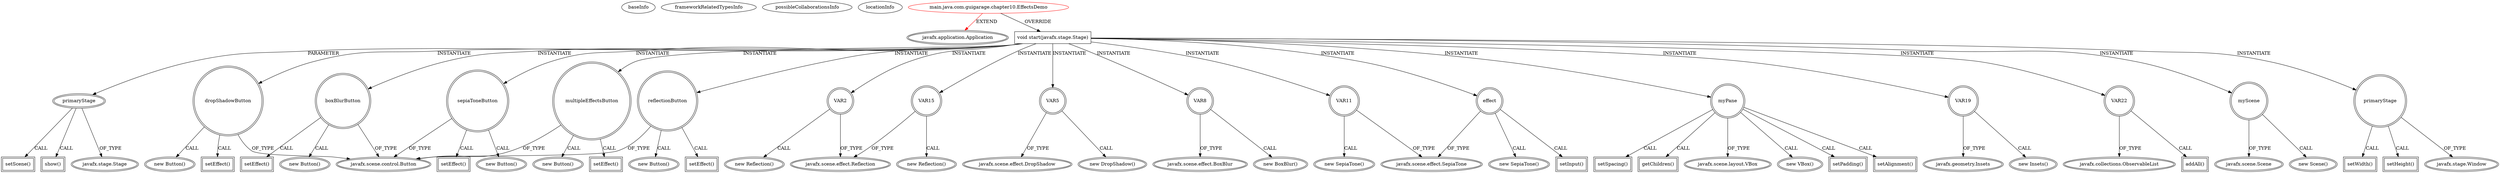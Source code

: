 digraph {
baseInfo[graphId=2841,category="extension_graph",isAnonymous=false,possibleRelation=false]
frameworkRelatedTypesInfo[0="javafx.application.Application"]
possibleCollaborationsInfo[]
locationInfo[projectName="guigarage-mastering-javafx-controls",filePath="/guigarage-mastering-javafx-controls/mastering-javafx-controls-master/src/main/java/com/guigarage/chapter10/EffectsDemo.java",contextSignature="EffectsDemo",graphId="2841"]
0[label="main.java.com.guigarage.chapter10.EffectsDemo",vertexType="ROOT_CLIENT_CLASS_DECLARATION",isFrameworkType=false,color=red]
1[label="javafx.application.Application",vertexType="FRAMEWORK_CLASS_TYPE",isFrameworkType=true,peripheries=2]
2[label="void start(javafx.stage.Stage)",vertexType="OVERRIDING_METHOD_DECLARATION",isFrameworkType=false,shape=box]
3[label="primaryStage",vertexType="PARAMETER_DECLARATION",isFrameworkType=true,peripheries=2]
4[label="javafx.stage.Stage",vertexType="FRAMEWORK_CLASS_TYPE",isFrameworkType=true,peripheries=2]
6[label="reflectionButton",vertexType="VARIABLE_EXPRESION",isFrameworkType=true,peripheries=2,shape=circle]
7[label="javafx.scene.control.Button",vertexType="FRAMEWORK_CLASS_TYPE",isFrameworkType=true,peripheries=2]
5[label="new Button()",vertexType="CONSTRUCTOR_CALL",isFrameworkType=true,peripheries=2]
9[label="setEffect()",vertexType="INSIDE_CALL",isFrameworkType=true,peripheries=2,shape=box]
11[label="VAR2",vertexType="VARIABLE_EXPRESION",isFrameworkType=true,peripheries=2,shape=circle]
12[label="javafx.scene.effect.Reflection",vertexType="FRAMEWORK_CLASS_TYPE",isFrameworkType=true,peripheries=2]
10[label="new Reflection()",vertexType="CONSTRUCTOR_CALL",isFrameworkType=true,peripheries=2]
14[label="dropShadowButton",vertexType="VARIABLE_EXPRESION",isFrameworkType=true,peripheries=2,shape=circle]
13[label="new Button()",vertexType="CONSTRUCTOR_CALL",isFrameworkType=true,peripheries=2]
17[label="setEffect()",vertexType="INSIDE_CALL",isFrameworkType=true,peripheries=2,shape=box]
19[label="VAR5",vertexType="VARIABLE_EXPRESION",isFrameworkType=true,peripheries=2,shape=circle]
20[label="javafx.scene.effect.DropShadow",vertexType="FRAMEWORK_CLASS_TYPE",isFrameworkType=true,peripheries=2]
18[label="new DropShadow()",vertexType="CONSTRUCTOR_CALL",isFrameworkType=true,peripheries=2]
22[label="boxBlurButton",vertexType="VARIABLE_EXPRESION",isFrameworkType=true,peripheries=2,shape=circle]
21[label="new Button()",vertexType="CONSTRUCTOR_CALL",isFrameworkType=true,peripheries=2]
25[label="setEffect()",vertexType="INSIDE_CALL",isFrameworkType=true,peripheries=2,shape=box]
27[label="VAR8",vertexType="VARIABLE_EXPRESION",isFrameworkType=true,peripheries=2,shape=circle]
28[label="javafx.scene.effect.BoxBlur",vertexType="FRAMEWORK_CLASS_TYPE",isFrameworkType=true,peripheries=2]
26[label="new BoxBlur()",vertexType="CONSTRUCTOR_CALL",isFrameworkType=true,peripheries=2]
30[label="sepiaToneButton",vertexType="VARIABLE_EXPRESION",isFrameworkType=true,peripheries=2,shape=circle]
29[label="new Button()",vertexType="CONSTRUCTOR_CALL",isFrameworkType=true,peripheries=2]
33[label="setEffect()",vertexType="INSIDE_CALL",isFrameworkType=true,peripheries=2,shape=box]
35[label="VAR11",vertexType="VARIABLE_EXPRESION",isFrameworkType=true,peripheries=2,shape=circle]
36[label="javafx.scene.effect.SepiaTone",vertexType="FRAMEWORK_CLASS_TYPE",isFrameworkType=true,peripheries=2]
34[label="new SepiaTone()",vertexType="CONSTRUCTOR_CALL",isFrameworkType=true,peripheries=2]
38[label="multipleEffectsButton",vertexType="VARIABLE_EXPRESION",isFrameworkType=true,peripheries=2,shape=circle]
37[label="new Button()",vertexType="CONSTRUCTOR_CALL",isFrameworkType=true,peripheries=2]
41[label="effect",vertexType="VARIABLE_EXPRESION",isFrameworkType=true,peripheries=2,shape=circle]
40[label="new SepiaTone()",vertexType="CONSTRUCTOR_CALL",isFrameworkType=true,peripheries=2]
44[label="setInput()",vertexType="INSIDE_CALL",isFrameworkType=true,peripheries=2,shape=box]
46[label="VAR15",vertexType="VARIABLE_EXPRESION",isFrameworkType=true,peripheries=2,shape=circle]
45[label="new Reflection()",vertexType="CONSTRUCTOR_CALL",isFrameworkType=true,peripheries=2]
49[label="setEffect()",vertexType="INSIDE_CALL",isFrameworkType=true,peripheries=2,shape=box]
51[label="myPane",vertexType="VARIABLE_EXPRESION",isFrameworkType=true,peripheries=2,shape=circle]
52[label="javafx.scene.layout.VBox",vertexType="FRAMEWORK_CLASS_TYPE",isFrameworkType=true,peripheries=2]
50[label="new VBox()",vertexType="CONSTRUCTOR_CALL",isFrameworkType=true,peripheries=2]
54[label="setPadding()",vertexType="INSIDE_CALL",isFrameworkType=true,peripheries=2,shape=box]
56[label="VAR19",vertexType="VARIABLE_EXPRESION",isFrameworkType=true,peripheries=2,shape=circle]
57[label="javafx.geometry.Insets",vertexType="FRAMEWORK_CLASS_TYPE",isFrameworkType=true,peripheries=2]
55[label="new Insets()",vertexType="CONSTRUCTOR_CALL",isFrameworkType=true,peripheries=2]
59[label="setAlignment()",vertexType="INSIDE_CALL",isFrameworkType=true,peripheries=2,shape=box]
61[label="setSpacing()",vertexType="INSIDE_CALL",isFrameworkType=true,peripheries=2,shape=box]
62[label="VAR22",vertexType="VARIABLE_EXPRESION",isFrameworkType=true,peripheries=2,shape=circle]
64[label="javafx.collections.ObservableList",vertexType="FRAMEWORK_INTERFACE_TYPE",isFrameworkType=true,peripheries=2]
63[label="addAll()",vertexType="INSIDE_CALL",isFrameworkType=true,peripheries=2,shape=box]
66[label="getChildren()",vertexType="INSIDE_CALL",isFrameworkType=true,peripheries=2,shape=box]
68[label="myScene",vertexType="VARIABLE_EXPRESION",isFrameworkType=true,peripheries=2,shape=circle]
69[label="javafx.scene.Scene",vertexType="FRAMEWORK_CLASS_TYPE",isFrameworkType=true,peripheries=2]
67[label="new Scene()",vertexType="CONSTRUCTOR_CALL",isFrameworkType=true,peripheries=2]
71[label="setScene()",vertexType="INSIDE_CALL",isFrameworkType=true,peripheries=2,shape=box]
72[label="primaryStage",vertexType="VARIABLE_EXPRESION",isFrameworkType=true,peripheries=2,shape=circle]
74[label="javafx.stage.Window",vertexType="FRAMEWORK_CLASS_TYPE",isFrameworkType=true,peripheries=2]
73[label="setWidth()",vertexType="INSIDE_CALL",isFrameworkType=true,peripheries=2,shape=box]
76[label="setHeight()",vertexType="INSIDE_CALL",isFrameworkType=true,peripheries=2,shape=box]
78[label="show()",vertexType="INSIDE_CALL",isFrameworkType=true,peripheries=2,shape=box]
0->1[label="EXTEND",color=red]
0->2[label="OVERRIDE"]
3->4[label="OF_TYPE"]
2->3[label="PARAMETER"]
2->6[label="INSTANTIATE"]
6->7[label="OF_TYPE"]
6->5[label="CALL"]
6->9[label="CALL"]
2->11[label="INSTANTIATE"]
11->12[label="OF_TYPE"]
11->10[label="CALL"]
2->14[label="INSTANTIATE"]
14->7[label="OF_TYPE"]
14->13[label="CALL"]
14->17[label="CALL"]
2->19[label="INSTANTIATE"]
19->20[label="OF_TYPE"]
19->18[label="CALL"]
2->22[label="INSTANTIATE"]
22->7[label="OF_TYPE"]
22->21[label="CALL"]
22->25[label="CALL"]
2->27[label="INSTANTIATE"]
27->28[label="OF_TYPE"]
27->26[label="CALL"]
2->30[label="INSTANTIATE"]
30->7[label="OF_TYPE"]
30->29[label="CALL"]
30->33[label="CALL"]
2->35[label="INSTANTIATE"]
35->36[label="OF_TYPE"]
35->34[label="CALL"]
2->38[label="INSTANTIATE"]
38->7[label="OF_TYPE"]
38->37[label="CALL"]
2->41[label="INSTANTIATE"]
41->36[label="OF_TYPE"]
41->40[label="CALL"]
41->44[label="CALL"]
2->46[label="INSTANTIATE"]
46->12[label="OF_TYPE"]
46->45[label="CALL"]
38->49[label="CALL"]
2->51[label="INSTANTIATE"]
51->52[label="OF_TYPE"]
51->50[label="CALL"]
51->54[label="CALL"]
2->56[label="INSTANTIATE"]
56->57[label="OF_TYPE"]
56->55[label="CALL"]
51->59[label="CALL"]
51->61[label="CALL"]
2->62[label="INSTANTIATE"]
62->64[label="OF_TYPE"]
62->63[label="CALL"]
51->66[label="CALL"]
2->68[label="INSTANTIATE"]
68->69[label="OF_TYPE"]
68->67[label="CALL"]
3->71[label="CALL"]
2->72[label="INSTANTIATE"]
72->74[label="OF_TYPE"]
72->73[label="CALL"]
72->76[label="CALL"]
3->78[label="CALL"]
}
